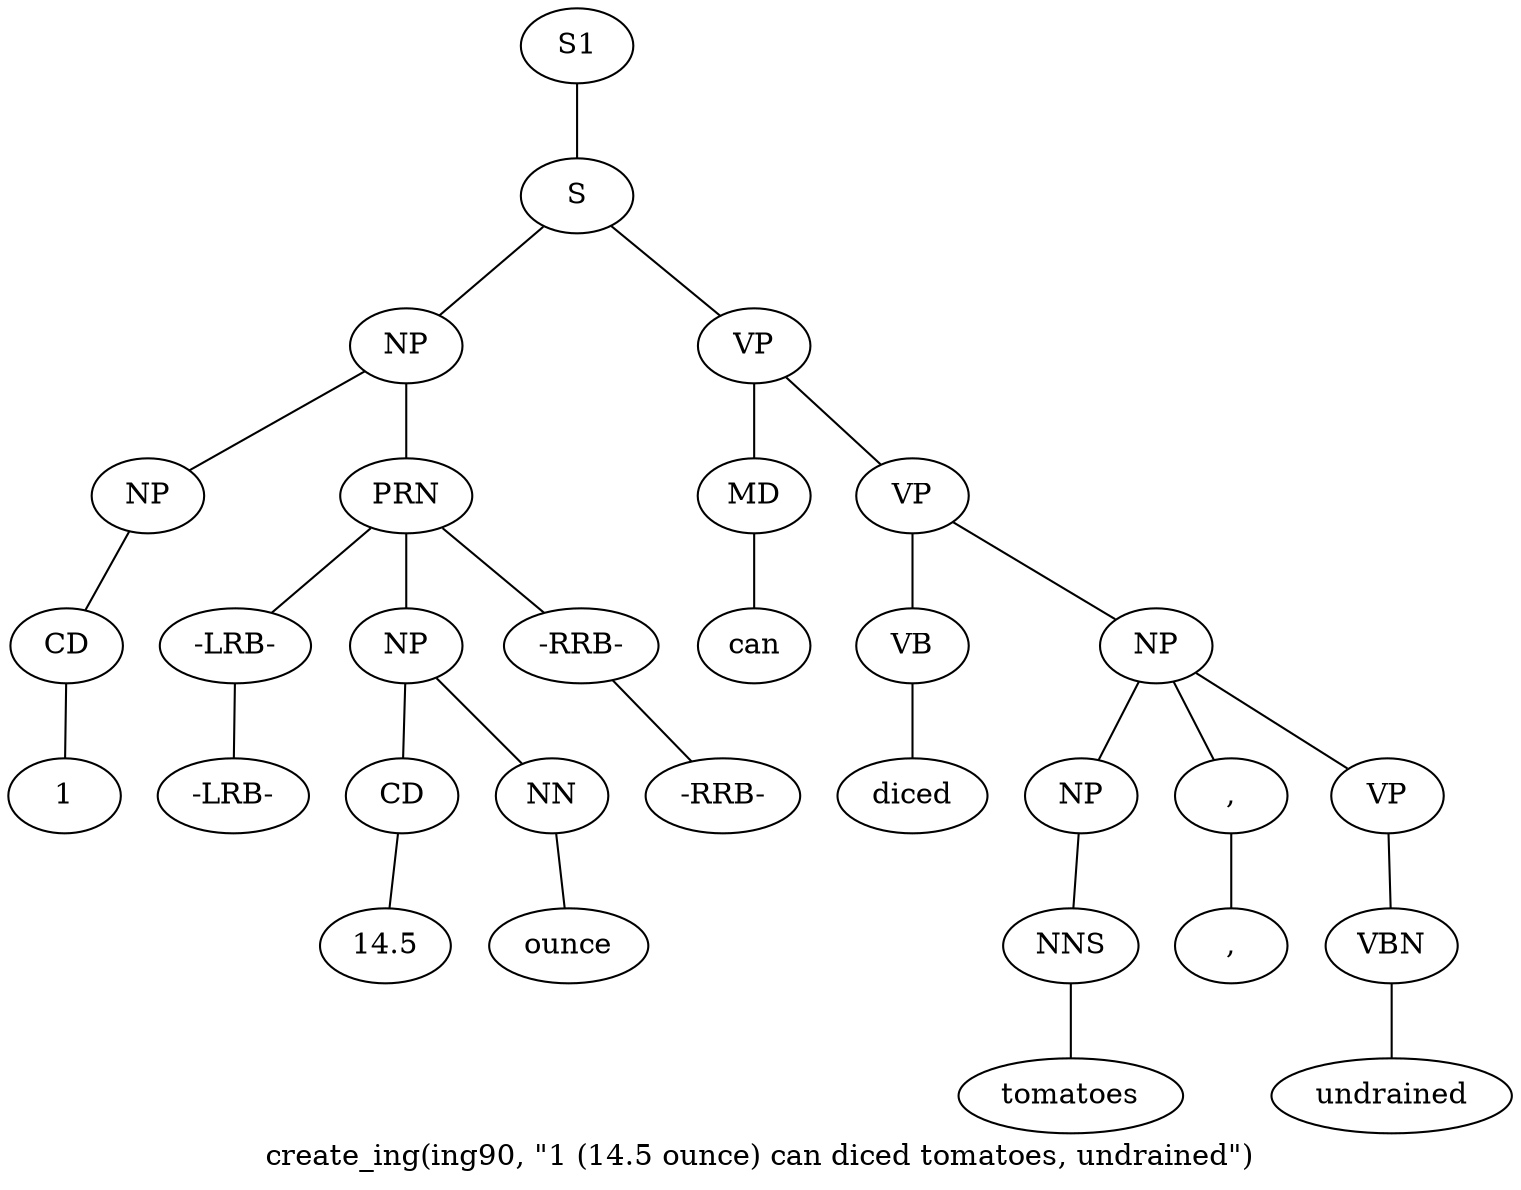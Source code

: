graph SyntaxGraph {
	label = "create_ing(ing90, \"1 (14.5 ounce) can diced tomatoes, undrained\")";
	Node0 [label="S1"];
	Node1 [label="S"];
	Node2 [label="NP"];
	Node3 [label="NP"];
	Node4 [label="CD"];
	Node5 [label="1"];
	Node6 [label="PRN"];
	Node7 [label="-LRB-"];
	Node8 [label="-LRB-"];
	Node9 [label="NP"];
	Node10 [label="CD"];
	Node11 [label="14.5"];
	Node12 [label="NN"];
	Node13 [label="ounce"];
	Node14 [label="-RRB-"];
	Node15 [label="-RRB-"];
	Node16 [label="VP"];
	Node17 [label="MD"];
	Node18 [label="can"];
	Node19 [label="VP"];
	Node20 [label="VB"];
	Node21 [label="diced"];
	Node22 [label="NP"];
	Node23 [label="NP"];
	Node24 [label="NNS"];
	Node25 [label="tomatoes"];
	Node26 [label=","];
	Node27 [label=","];
	Node28 [label="VP"];
	Node29 [label="VBN"];
	Node30 [label="undrained"];

	Node0 -- Node1;
	Node1 -- Node2;
	Node1 -- Node16;
	Node2 -- Node3;
	Node2 -- Node6;
	Node3 -- Node4;
	Node4 -- Node5;
	Node6 -- Node7;
	Node6 -- Node9;
	Node6 -- Node14;
	Node7 -- Node8;
	Node9 -- Node10;
	Node9 -- Node12;
	Node10 -- Node11;
	Node12 -- Node13;
	Node14 -- Node15;
	Node16 -- Node17;
	Node16 -- Node19;
	Node17 -- Node18;
	Node19 -- Node20;
	Node19 -- Node22;
	Node20 -- Node21;
	Node22 -- Node23;
	Node22 -- Node26;
	Node22 -- Node28;
	Node23 -- Node24;
	Node24 -- Node25;
	Node26 -- Node27;
	Node28 -- Node29;
	Node29 -- Node30;
}
